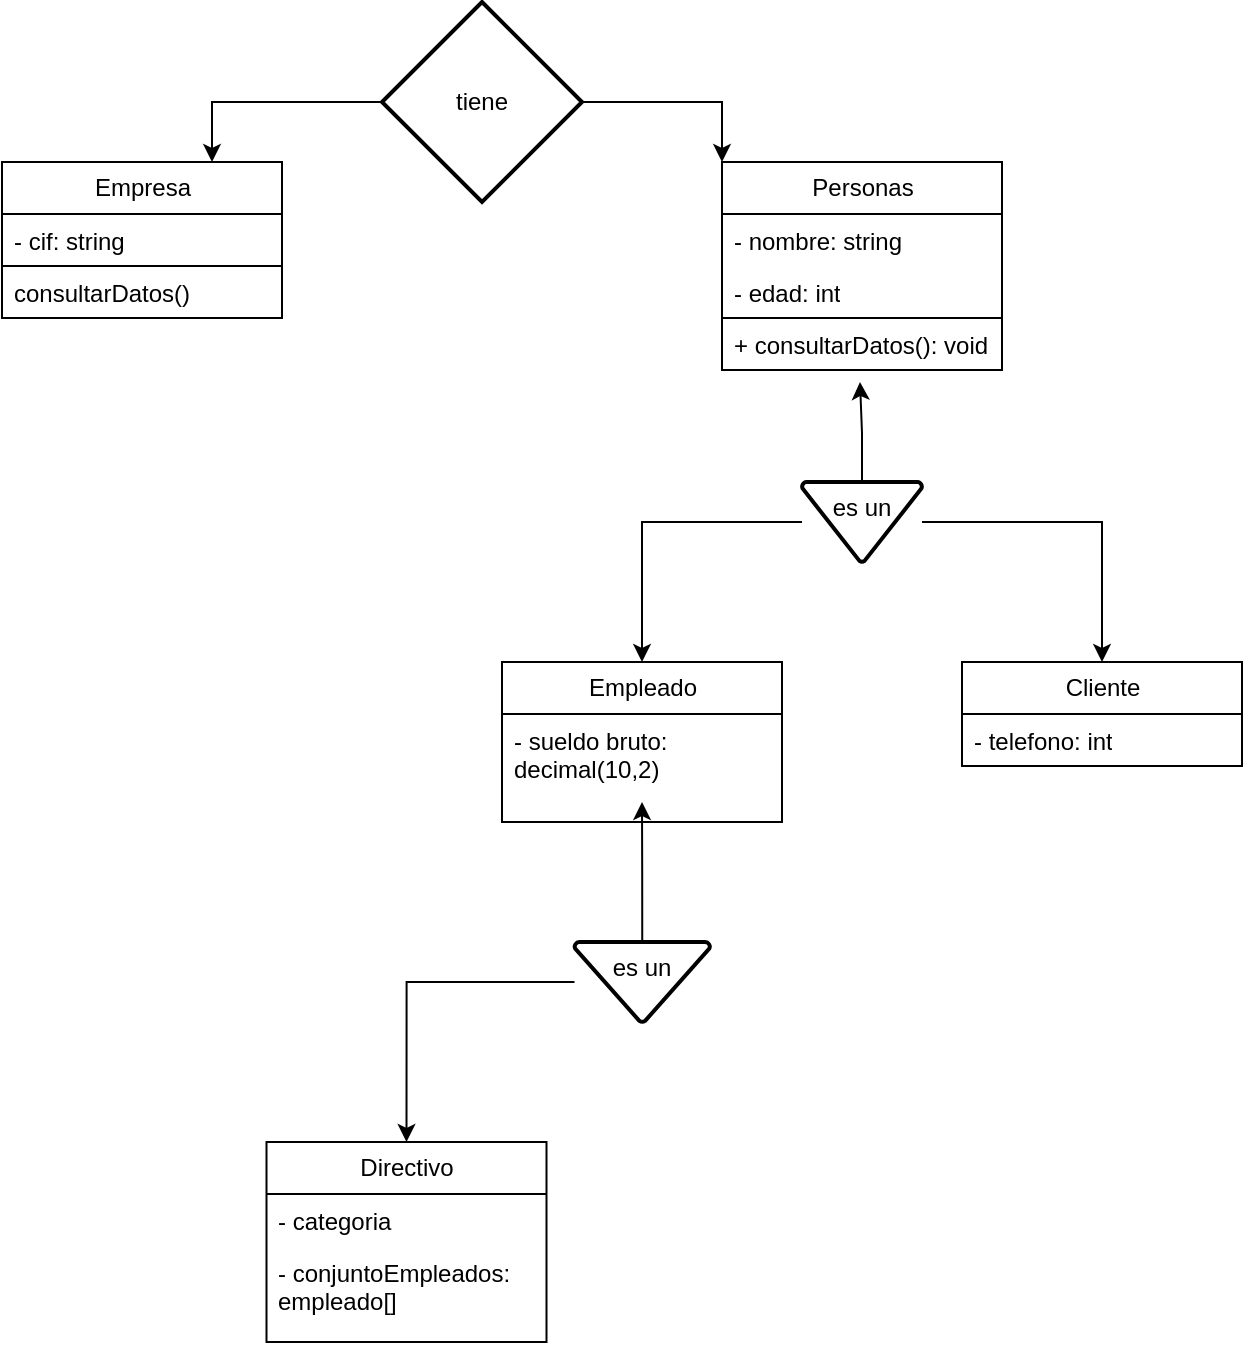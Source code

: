 <mxfile version="24.8.3">
  <diagram id="C5RBs43oDa-KdzZeNtuy" name="Page-1">
    <mxGraphModel dx="840" dy="927" grid="1" gridSize="10" guides="1" tooltips="1" connect="1" arrows="1" fold="1" page="1" pageScale="1" pageWidth="827" pageHeight="1169" math="0" shadow="0">
      <root>
        <mxCell id="WIyWlLk6GJQsqaUBKTNV-0" />
        <mxCell id="WIyWlLk6GJQsqaUBKTNV-1" parent="WIyWlLk6GJQsqaUBKTNV-0" />
        <mxCell id="hv2Q1yKRXPbCI-UVUvVz-7" value="Empleado" style="swimlane;fontStyle=0;childLayout=stackLayout;horizontal=1;startSize=26;fillColor=none;horizontalStack=0;resizeParent=1;resizeParentMax=0;resizeLast=0;collapsible=1;marginBottom=0;html=1;" vertex="1" parent="WIyWlLk6GJQsqaUBKTNV-1">
          <mxGeometry x="310" y="570" width="140" height="80" as="geometry" />
        </mxCell>
        <mxCell id="hv2Q1yKRXPbCI-UVUvVz-16" value="- sueldo bruto: decimal(10,2)" style="text;strokeColor=none;fillColor=none;align=left;verticalAlign=top;spacingLeft=4;spacingRight=4;overflow=hidden;rotatable=0;points=[[0,0.5],[1,0.5]];portConstraint=eastwest;whiteSpace=wrap;html=1;" vertex="1" parent="hv2Q1yKRXPbCI-UVUvVz-7">
          <mxGeometry y="26" width="140" height="54" as="geometry" />
        </mxCell>
        <mxCell id="hv2Q1yKRXPbCI-UVUvVz-10" value="Cliente" style="swimlane;fontStyle=0;childLayout=stackLayout;horizontal=1;startSize=26;fillColor=none;horizontalStack=0;resizeParent=1;resizeParentMax=0;resizeLast=0;collapsible=1;marginBottom=0;html=1;" vertex="1" parent="WIyWlLk6GJQsqaUBKTNV-1">
          <mxGeometry x="540" y="570" width="140" height="52" as="geometry" />
        </mxCell>
        <mxCell id="hv2Q1yKRXPbCI-UVUvVz-17" value="- telefono: int" style="text;strokeColor=none;fillColor=none;align=left;verticalAlign=top;spacingLeft=4;spacingRight=4;overflow=hidden;rotatable=0;points=[[0,0.5],[1,0.5]];portConstraint=eastwest;whiteSpace=wrap;html=1;" vertex="1" parent="hv2Q1yKRXPbCI-UVUvVz-10">
          <mxGeometry y="26" width="140" height="26" as="geometry" />
        </mxCell>
        <mxCell id="hv2Q1yKRXPbCI-UVUvVz-13" value="Personas" style="swimlane;fontStyle=0;childLayout=stackLayout;horizontal=1;startSize=26;fillColor=none;horizontalStack=0;resizeParent=1;resizeParentMax=0;resizeLast=0;collapsible=1;marginBottom=0;html=1;" vertex="1" parent="WIyWlLk6GJQsqaUBKTNV-1">
          <mxGeometry x="420" y="320" width="140" height="104" as="geometry" />
        </mxCell>
        <mxCell id="hv2Q1yKRXPbCI-UVUvVz-14" value="- nombre: string" style="text;strokeColor=none;fillColor=none;align=left;verticalAlign=top;spacingLeft=4;spacingRight=4;overflow=hidden;rotatable=0;points=[[0,0.5],[1,0.5]];portConstraint=eastwest;whiteSpace=wrap;html=1;" vertex="1" parent="hv2Q1yKRXPbCI-UVUvVz-13">
          <mxGeometry y="26" width="140" height="26" as="geometry" />
        </mxCell>
        <mxCell id="hv2Q1yKRXPbCI-UVUvVz-15" value="- edad: int" style="text;strokeColor=none;fillColor=none;align=left;verticalAlign=top;spacingLeft=4;spacingRight=4;overflow=hidden;rotatable=0;points=[[0,0.5],[1,0.5]];portConstraint=eastwest;whiteSpace=wrap;html=1;" vertex="1" parent="hv2Q1yKRXPbCI-UVUvVz-13">
          <mxGeometry y="52" width="140" height="26" as="geometry" />
        </mxCell>
        <mxCell id="hv2Q1yKRXPbCI-UVUvVz-32" value="+ consultarDatos(): void" style="text;strokeColor=default;fillColor=none;align=left;verticalAlign=top;spacingLeft=4;spacingRight=4;overflow=hidden;rotatable=0;points=[[0,0.5],[1,0.5]];portConstraint=eastwest;whiteSpace=wrap;html=1;perimeterSpacing=1;" vertex="1" parent="hv2Q1yKRXPbCI-UVUvVz-13">
          <mxGeometry y="78" width="140" height="26" as="geometry" />
        </mxCell>
        <mxCell id="hv2Q1yKRXPbCI-UVUvVz-19" style="edgeStyle=orthogonalEdgeStyle;rounded=0;orthogonalLoop=1;jettySize=auto;html=1;exitX=0;exitY=0.5;exitDx=0;exitDy=0;exitPerimeter=0;entryX=0.5;entryY=0;entryDx=0;entryDy=0;" edge="1" parent="WIyWlLk6GJQsqaUBKTNV-1" source="hv2Q1yKRXPbCI-UVUvVz-18" target="hv2Q1yKRXPbCI-UVUvVz-7">
          <mxGeometry relative="1" as="geometry" />
        </mxCell>
        <mxCell id="hv2Q1yKRXPbCI-UVUvVz-20" style="edgeStyle=orthogonalEdgeStyle;rounded=0;orthogonalLoop=1;jettySize=auto;html=1;exitX=1;exitY=0.5;exitDx=0;exitDy=0;exitPerimeter=0;entryX=0.5;entryY=0;entryDx=0;entryDy=0;" edge="1" parent="WIyWlLk6GJQsqaUBKTNV-1" source="hv2Q1yKRXPbCI-UVUvVz-18" target="hv2Q1yKRXPbCI-UVUvVz-10">
          <mxGeometry relative="1" as="geometry" />
        </mxCell>
        <mxCell id="hv2Q1yKRXPbCI-UVUvVz-18" value="es un&lt;div&gt;&lt;br&gt;&lt;/div&gt;" style="strokeWidth=2;html=1;shape=mxgraph.flowchart.merge_or_storage;whiteSpace=wrap;" vertex="1" parent="WIyWlLk6GJQsqaUBKTNV-1">
          <mxGeometry x="460" y="480" width="60" height="40" as="geometry" />
        </mxCell>
        <mxCell id="hv2Q1yKRXPbCI-UVUvVz-21" style="edgeStyle=orthogonalEdgeStyle;rounded=0;orthogonalLoop=1;jettySize=auto;html=1;exitX=0.5;exitY=0;exitDx=0;exitDy=0;exitPerimeter=0;" edge="1" parent="WIyWlLk6GJQsqaUBKTNV-1" source="hv2Q1yKRXPbCI-UVUvVz-18">
          <mxGeometry relative="1" as="geometry">
            <mxPoint x="489" y="430" as="targetPoint" />
          </mxGeometry>
        </mxCell>
        <mxCell id="hv2Q1yKRXPbCI-UVUvVz-22" value="Directivo" style="swimlane;fontStyle=0;childLayout=stackLayout;horizontal=1;startSize=26;fillColor=none;horizontalStack=0;resizeParent=1;resizeParentMax=0;resizeLast=0;collapsible=1;marginBottom=0;html=1;" vertex="1" parent="WIyWlLk6GJQsqaUBKTNV-1">
          <mxGeometry x="192.25" y="810" width="140" height="100" as="geometry" />
        </mxCell>
        <mxCell id="hv2Q1yKRXPbCI-UVUvVz-23" value="- categoria" style="text;strokeColor=none;fillColor=none;align=left;verticalAlign=top;spacingLeft=4;spacingRight=4;overflow=hidden;rotatable=0;points=[[0,0.5],[1,0.5]];portConstraint=eastwest;whiteSpace=wrap;html=1;" vertex="1" parent="hv2Q1yKRXPbCI-UVUvVz-22">
          <mxGeometry y="26" width="140" height="26" as="geometry" />
        </mxCell>
        <mxCell id="hv2Q1yKRXPbCI-UVUvVz-31" value="- conjuntoEmpleados: empleado[]" style="text;strokeColor=none;fillColor=none;align=left;verticalAlign=top;spacingLeft=4;spacingRight=4;overflow=hidden;rotatable=0;points=[[0,0.5],[1,0.5]];portConstraint=eastwest;whiteSpace=wrap;html=1;" vertex="1" parent="hv2Q1yKRXPbCI-UVUvVz-22">
          <mxGeometry y="52" width="140" height="48" as="geometry" />
        </mxCell>
        <mxCell id="hv2Q1yKRXPbCI-UVUvVz-27" style="edgeStyle=orthogonalEdgeStyle;rounded=0;orthogonalLoop=1;jettySize=auto;html=1;exitX=0.5;exitY=0;exitDx=0;exitDy=0;exitPerimeter=0;" edge="1" parent="WIyWlLk6GJQsqaUBKTNV-1" source="hv2Q1yKRXPbCI-UVUvVz-24">
          <mxGeometry relative="1" as="geometry">
            <mxPoint x="380" y="640" as="targetPoint" />
          </mxGeometry>
        </mxCell>
        <mxCell id="hv2Q1yKRXPbCI-UVUvVz-28" style="edgeStyle=orthogonalEdgeStyle;rounded=0;orthogonalLoop=1;jettySize=auto;html=1;entryX=0.5;entryY=0;entryDx=0;entryDy=0;" edge="1" parent="WIyWlLk6GJQsqaUBKTNV-1" source="hv2Q1yKRXPbCI-UVUvVz-24" target="hv2Q1yKRXPbCI-UVUvVz-22">
          <mxGeometry relative="1" as="geometry">
            <mxPoint x="261" y="800" as="targetPoint" />
          </mxGeometry>
        </mxCell>
        <mxCell id="hv2Q1yKRXPbCI-UVUvVz-24" value="es un&lt;div&gt;&lt;br&gt;&lt;/div&gt;" style="strokeWidth=2;html=1;shape=mxgraph.flowchart.merge_or_storage;whiteSpace=wrap;" vertex="1" parent="WIyWlLk6GJQsqaUBKTNV-1">
          <mxGeometry x="346.25" y="710" width="67.75" height="40" as="geometry" />
        </mxCell>
        <mxCell id="hv2Q1yKRXPbCI-UVUvVz-33" value="Empresa" style="swimlane;fontStyle=0;childLayout=stackLayout;horizontal=1;startSize=26;fillColor=none;horizontalStack=0;resizeParent=1;resizeParentMax=0;resizeLast=0;collapsible=1;marginBottom=0;html=1;" vertex="1" parent="WIyWlLk6GJQsqaUBKTNV-1">
          <mxGeometry x="60" y="320" width="140" height="78" as="geometry" />
        </mxCell>
        <mxCell id="hv2Q1yKRXPbCI-UVUvVz-34" value="- cif: string" style="text;strokeColor=none;fillColor=none;align=left;verticalAlign=top;spacingLeft=4;spacingRight=4;overflow=hidden;rotatable=0;points=[[0,0.5],[1,0.5]];portConstraint=eastwest;whiteSpace=wrap;html=1;" vertex="1" parent="hv2Q1yKRXPbCI-UVUvVz-33">
          <mxGeometry y="26" width="140" height="26" as="geometry" />
        </mxCell>
        <mxCell id="hv2Q1yKRXPbCI-UVUvVz-36" value="consultarDatos()" style="text;strokeColor=default;fillColor=none;align=left;verticalAlign=top;spacingLeft=4;spacingRight=4;overflow=hidden;rotatable=0;points=[[0,0.5],[1,0.5]];portConstraint=eastwest;whiteSpace=wrap;html=1;perimeterSpacing=1;" vertex="1" parent="hv2Q1yKRXPbCI-UVUvVz-33">
          <mxGeometry y="52" width="140" height="26" as="geometry" />
        </mxCell>
        <mxCell id="hv2Q1yKRXPbCI-UVUvVz-38" style="edgeStyle=orthogonalEdgeStyle;rounded=0;orthogonalLoop=1;jettySize=auto;html=1;entryX=0.75;entryY=0;entryDx=0;entryDy=0;" edge="1" parent="WIyWlLk6GJQsqaUBKTNV-1" source="hv2Q1yKRXPbCI-UVUvVz-37" target="hv2Q1yKRXPbCI-UVUvVz-33">
          <mxGeometry relative="1" as="geometry">
            <mxPoint x="210" y="330" as="targetPoint" />
          </mxGeometry>
        </mxCell>
        <mxCell id="hv2Q1yKRXPbCI-UVUvVz-39" style="edgeStyle=orthogonalEdgeStyle;rounded=0;orthogonalLoop=1;jettySize=auto;html=1;exitX=1;exitY=0.5;exitDx=0;exitDy=0;exitPerimeter=0;entryX=0;entryY=0;entryDx=0;entryDy=0;" edge="1" parent="WIyWlLk6GJQsqaUBKTNV-1" source="hv2Q1yKRXPbCI-UVUvVz-37" target="hv2Q1yKRXPbCI-UVUvVz-13">
          <mxGeometry relative="1" as="geometry" />
        </mxCell>
        <mxCell id="hv2Q1yKRXPbCI-UVUvVz-37" value="tiene" style="strokeWidth=2;html=1;shape=mxgraph.flowchart.decision;whiteSpace=wrap;" vertex="1" parent="WIyWlLk6GJQsqaUBKTNV-1">
          <mxGeometry x="250" y="240" width="100" height="100" as="geometry" />
        </mxCell>
      </root>
    </mxGraphModel>
  </diagram>
</mxfile>
